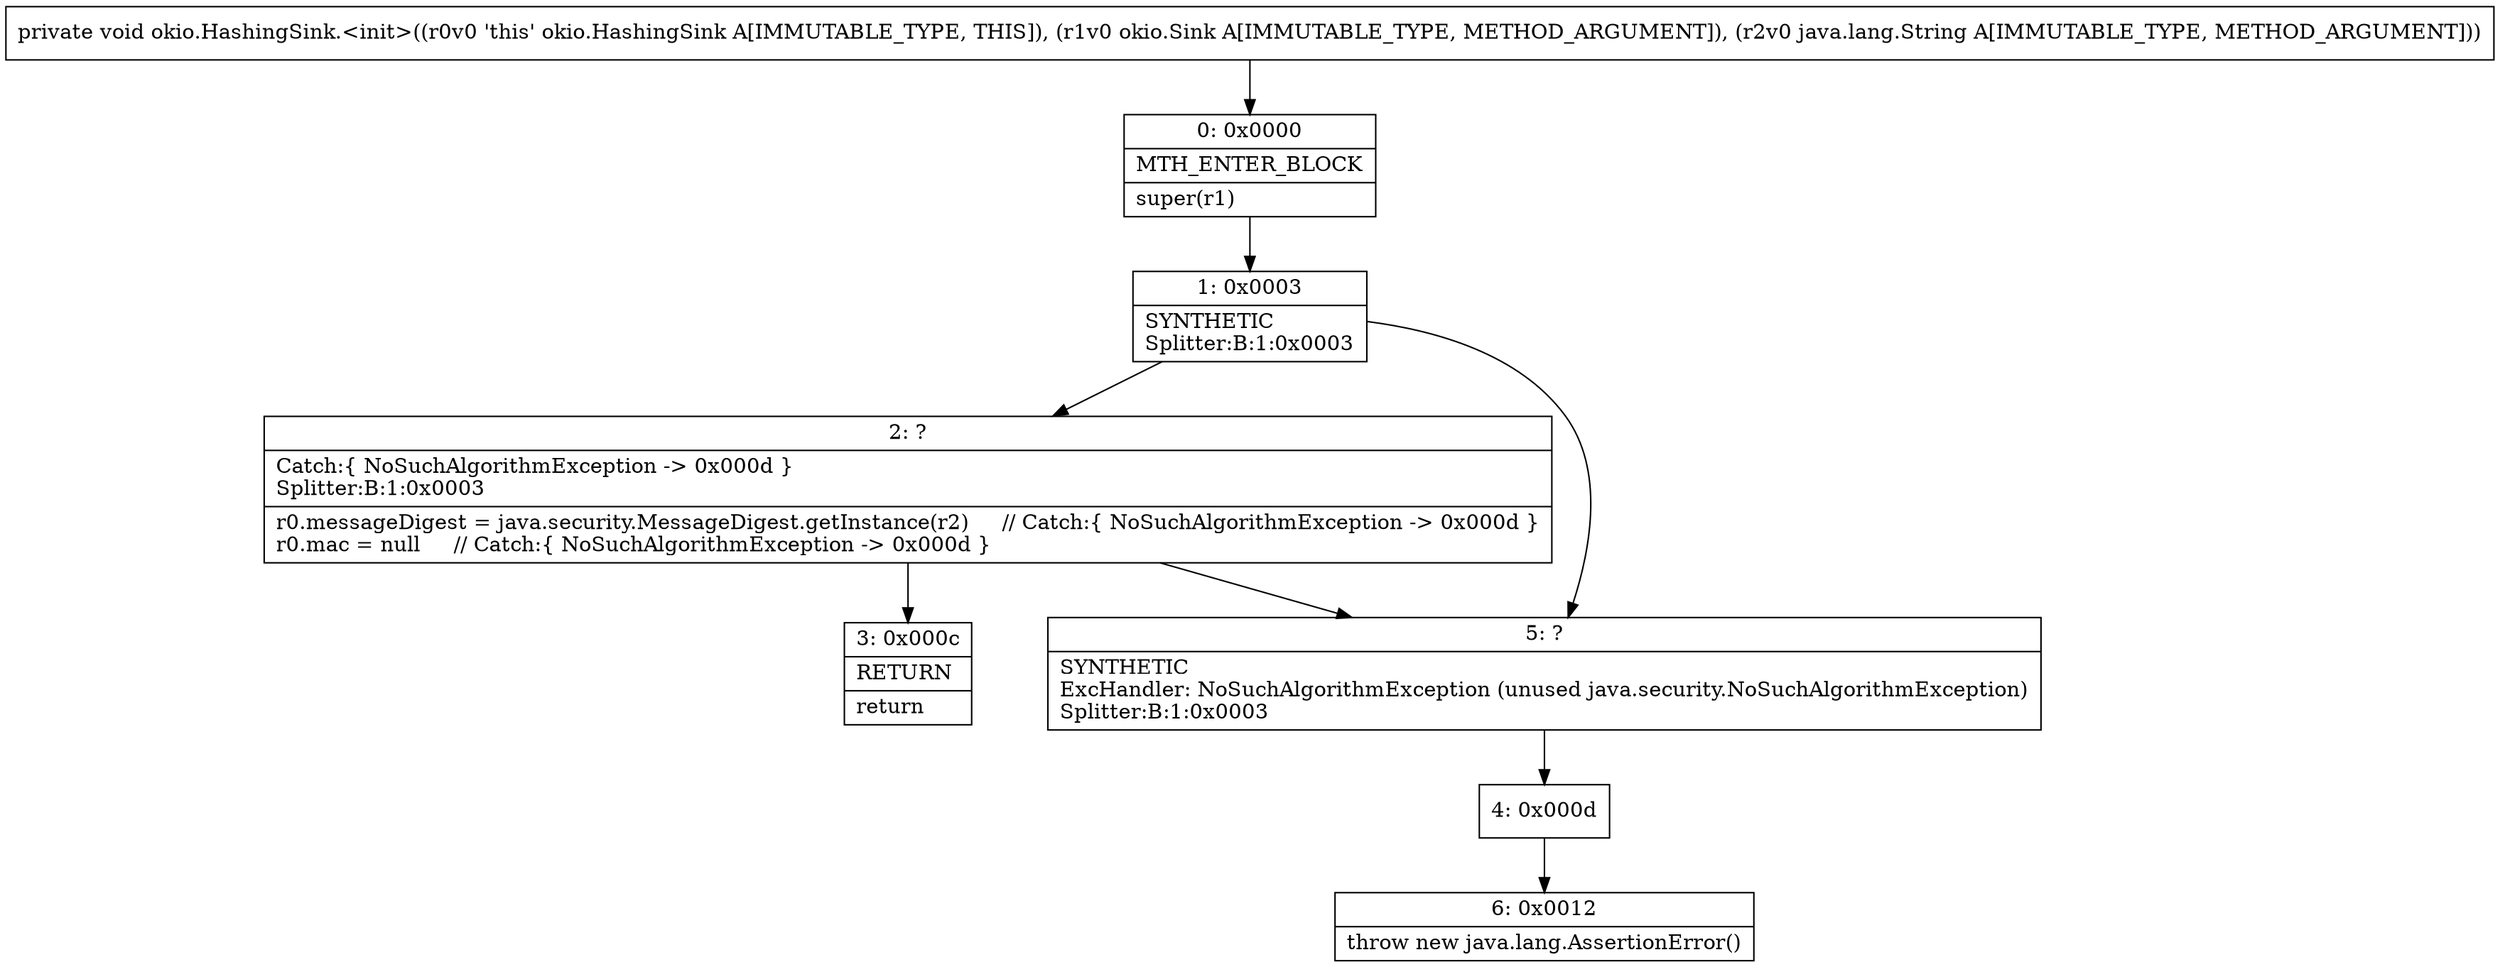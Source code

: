 digraph "CFG forokio.HashingSink.\<init\>(Lokio\/Sink;Ljava\/lang\/String;)V" {
Node_0 [shape=record,label="{0\:\ 0x0000|MTH_ENTER_BLOCK\l|super(r1)\l}"];
Node_1 [shape=record,label="{1\:\ 0x0003|SYNTHETIC\lSplitter:B:1:0x0003\l}"];
Node_2 [shape=record,label="{2\:\ ?|Catch:\{ NoSuchAlgorithmException \-\> 0x000d \}\lSplitter:B:1:0x0003\l|r0.messageDigest = java.security.MessageDigest.getInstance(r2)     \/\/ Catch:\{ NoSuchAlgorithmException \-\> 0x000d \}\lr0.mac = null     \/\/ Catch:\{ NoSuchAlgorithmException \-\> 0x000d \}\l}"];
Node_3 [shape=record,label="{3\:\ 0x000c|RETURN\l|return\l}"];
Node_4 [shape=record,label="{4\:\ 0x000d}"];
Node_5 [shape=record,label="{5\:\ ?|SYNTHETIC\lExcHandler: NoSuchAlgorithmException (unused java.security.NoSuchAlgorithmException)\lSplitter:B:1:0x0003\l}"];
Node_6 [shape=record,label="{6\:\ 0x0012|throw new java.lang.AssertionError()\l}"];
MethodNode[shape=record,label="{private void okio.HashingSink.\<init\>((r0v0 'this' okio.HashingSink A[IMMUTABLE_TYPE, THIS]), (r1v0 okio.Sink A[IMMUTABLE_TYPE, METHOD_ARGUMENT]), (r2v0 java.lang.String A[IMMUTABLE_TYPE, METHOD_ARGUMENT])) }"];
MethodNode -> Node_0;
Node_0 -> Node_1;
Node_1 -> Node_2;
Node_1 -> Node_5;
Node_2 -> Node_3;
Node_2 -> Node_5;
Node_4 -> Node_6;
Node_5 -> Node_4;
}

